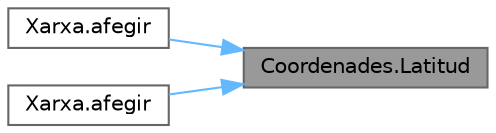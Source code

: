 digraph "Coordenades.Latitud"
{
 // LATEX_PDF_SIZE
  bgcolor="transparent";
  edge [fontname=Helvetica,fontsize=10,labelfontname=Helvetica,labelfontsize=10];
  node [fontname=Helvetica,fontsize=10,shape=box,height=0.2,width=0.4];
  rankdir="RL";
  Node1 [id="Node000001",label="Coordenades.Latitud",height=0.2,width=0.4,color="gray40", fillcolor="grey60", style="filled", fontcolor="black",tooltip="Retorna la latitud."];
  Node1 -> Node2 [id="edge1_Node000001_Node000002",dir="back",color="steelblue1",style="solid",tooltip=" "];
  Node2 [id="Node000002",label="Xarxa.afegir",height=0.2,width=0.4,color="grey40", fillcolor="white", style="filled",URL="$class_xarxa.html#a10d95b7d2eb4f067da93a2d565cc3c3c",tooltip="Afegeix un node connexió a la xarxa."];
  Node1 -> Node3 [id="edge2_Node000001_Node000003",dir="back",color="steelblue1",style="solid",tooltip=" "];
  Node3 [id="Node000003",label="Xarxa.afegir",height=0.2,width=0.4,color="grey40", fillcolor="white", style="filled",URL="$class_xarxa.html#a8b1f2ee135a2579a0e84e4011bb5a46e",tooltip="Afegeix un node terminal a la xarxa."];
}

